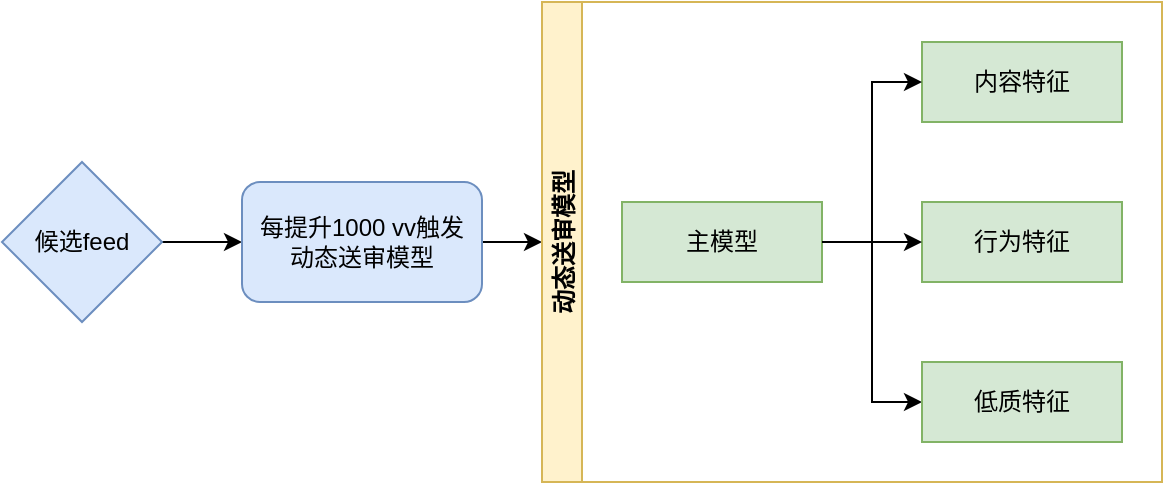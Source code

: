 <mxfile version="20.2.7" type="github">
  <diagram id="vV0CVoXvGQLhpZZ3DmrQ" name="Page-1">
    <mxGraphModel dx="1981" dy="608" grid="1" gridSize="10" guides="1" tooltips="1" connect="1" arrows="1" fold="1" page="1" pageScale="1" pageWidth="850" pageHeight="1100" math="0" shadow="0">
      <root>
        <mxCell id="0" />
        <mxCell id="1" parent="0" />
        <mxCell id="FDAyvnMps7sxtgWpFKgP-21" value="" style="edgeStyle=orthogonalEdgeStyle;rounded=0;orthogonalLoop=1;jettySize=auto;html=1;" edge="1" parent="1" source="FDAyvnMps7sxtgWpFKgP-6" target="FDAyvnMps7sxtgWpFKgP-8">
          <mxGeometry relative="1" as="geometry" />
        </mxCell>
        <mxCell id="FDAyvnMps7sxtgWpFKgP-6" value="候选feed" style="rhombus;whiteSpace=wrap;html=1;fillColor=#dae8fc;strokeColor=#6c8ebf;" vertex="1" parent="1">
          <mxGeometry x="-180" y="280" width="80" height="80" as="geometry" />
        </mxCell>
        <mxCell id="FDAyvnMps7sxtgWpFKgP-30" value="" style="edgeStyle=orthogonalEdgeStyle;rounded=0;orthogonalLoop=1;jettySize=auto;html=1;entryX=0;entryY=0.5;entryDx=0;entryDy=0;" edge="1" parent="1" source="FDAyvnMps7sxtgWpFKgP-8" target="FDAyvnMps7sxtgWpFKgP-22">
          <mxGeometry relative="1" as="geometry" />
        </mxCell>
        <mxCell id="FDAyvnMps7sxtgWpFKgP-8" value="每提升1000 vv触发&lt;br&gt;动态送审模型" style="rounded=1;whiteSpace=wrap;html=1;fillColor=#dae8fc;strokeColor=#6c8ebf;" vertex="1" parent="1">
          <mxGeometry x="-60" y="290" width="120" height="60" as="geometry" />
        </mxCell>
        <mxCell id="FDAyvnMps7sxtgWpFKgP-22" value="动态送审模型" style="swimlane;startSize=20;horizontal=0;childLayout=treeLayout;horizontalTree=1;resizable=0;containerType=tree;fillColor=#fff2cc;strokeColor=#d6b656;" vertex="1" parent="1">
          <mxGeometry x="90" y="200" width="310" height="240" as="geometry" />
        </mxCell>
        <mxCell id="FDAyvnMps7sxtgWpFKgP-23" value="主模型" style="whiteSpace=wrap;html=1;fillColor=#d5e8d4;strokeColor=#82b366;" vertex="1" parent="FDAyvnMps7sxtgWpFKgP-22">
          <mxGeometry x="40" y="100" width="100" height="40" as="geometry" />
        </mxCell>
        <mxCell id="FDAyvnMps7sxtgWpFKgP-24" value="内容特征" style="whiteSpace=wrap;html=1;fillColor=#d5e8d4;strokeColor=#82b366;" vertex="1" parent="FDAyvnMps7sxtgWpFKgP-22">
          <mxGeometry x="190" y="20" width="100" height="40" as="geometry" />
        </mxCell>
        <mxCell id="FDAyvnMps7sxtgWpFKgP-25" value="" style="edgeStyle=elbowEdgeStyle;elbow=horizontal;html=1;rounded=0;" edge="1" parent="FDAyvnMps7sxtgWpFKgP-22" source="FDAyvnMps7sxtgWpFKgP-23" target="FDAyvnMps7sxtgWpFKgP-24">
          <mxGeometry relative="1" as="geometry" />
        </mxCell>
        <mxCell id="FDAyvnMps7sxtgWpFKgP-26" value="行为特征" style="whiteSpace=wrap;html=1;fillColor=#d5e8d4;strokeColor=#82b366;" vertex="1" parent="FDAyvnMps7sxtgWpFKgP-22">
          <mxGeometry x="190" y="100" width="100" height="40" as="geometry" />
        </mxCell>
        <mxCell id="FDAyvnMps7sxtgWpFKgP-27" value="" style="edgeStyle=elbowEdgeStyle;elbow=horizontal;html=1;rounded=0;" edge="1" parent="FDAyvnMps7sxtgWpFKgP-22" source="FDAyvnMps7sxtgWpFKgP-23" target="FDAyvnMps7sxtgWpFKgP-26">
          <mxGeometry relative="1" as="geometry" />
        </mxCell>
        <mxCell id="FDAyvnMps7sxtgWpFKgP-33" value="" style="edgeStyle=elbowEdgeStyle;elbow=horizontal;html=1;rounded=0;" edge="1" target="FDAyvnMps7sxtgWpFKgP-34" source="FDAyvnMps7sxtgWpFKgP-23" parent="FDAyvnMps7sxtgWpFKgP-22">
          <mxGeometry relative="1" as="geometry">
            <mxPoint x="220" y="280" as="sourcePoint" />
          </mxGeometry>
        </mxCell>
        <mxCell id="FDAyvnMps7sxtgWpFKgP-34" value="低质特征" style="whiteSpace=wrap;html=1;fillColor=#d5e8d4;strokeColor=#82b366;" vertex="1" parent="FDAyvnMps7sxtgWpFKgP-22">
          <mxGeometry x="190" y="180" width="100" height="40" as="geometry" />
        </mxCell>
      </root>
    </mxGraphModel>
  </diagram>
</mxfile>

